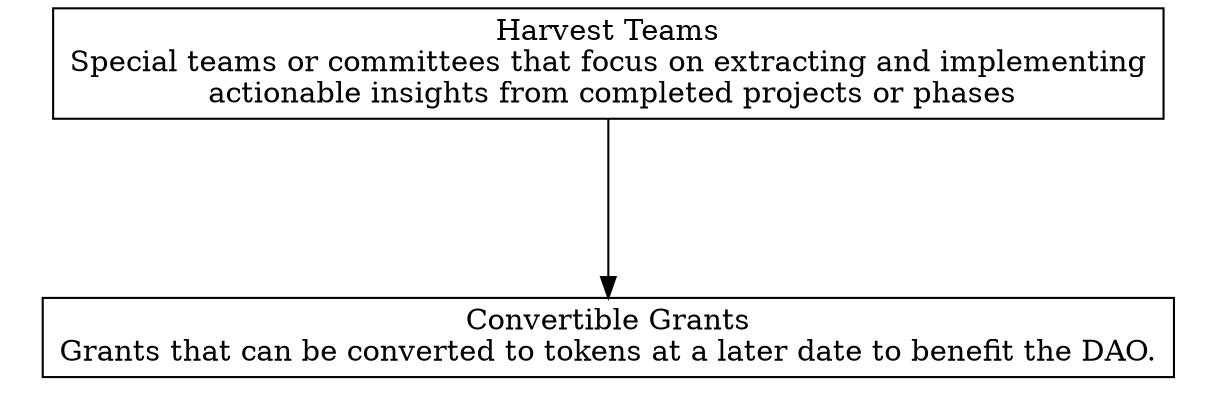 digraph "" {
	graph [nodesep=0.6,
		rankdir=TB,
		ranksep=1.2
	];
	node [label="\N",
		shape=box
	];
	subgraph cluster_descendants {
		graph [rank=min,
			style=invis
		];
		"Convertible Grants"	[label="Convertible Grants\nGrants that can be converted to tokens at a later date to benefit the DAO.\n"];
	}
	"Harvest Teams"	[label="Harvest Teams\nSpecial teams or committees that focus on extracting and implementing\n actionable insights from completed projects \
or phases"];
	"Harvest Teams" -> "Convertible Grants";
}
